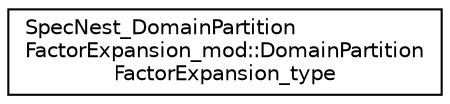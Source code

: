 digraph "Graphical Class Hierarchy"
{
 // LATEX_PDF_SIZE
  edge [fontname="Helvetica",fontsize="10",labelfontname="Helvetica",labelfontsize="10"];
  node [fontname="Helvetica",fontsize="10",shape=record];
  rankdir="LR";
  Node0 [label="SpecNest_DomainPartition\lFactorExpansion_mod::DomainPartition\lFactorExpansion_type",height=0.2,width=0.4,color="black", fillcolor="white", style="filled",URL="$structSpecNest__DomainPartitionFactorExpansion__mod_1_1DomainPartitionFactorExpansion__type.html",tooltip=" "];
}

